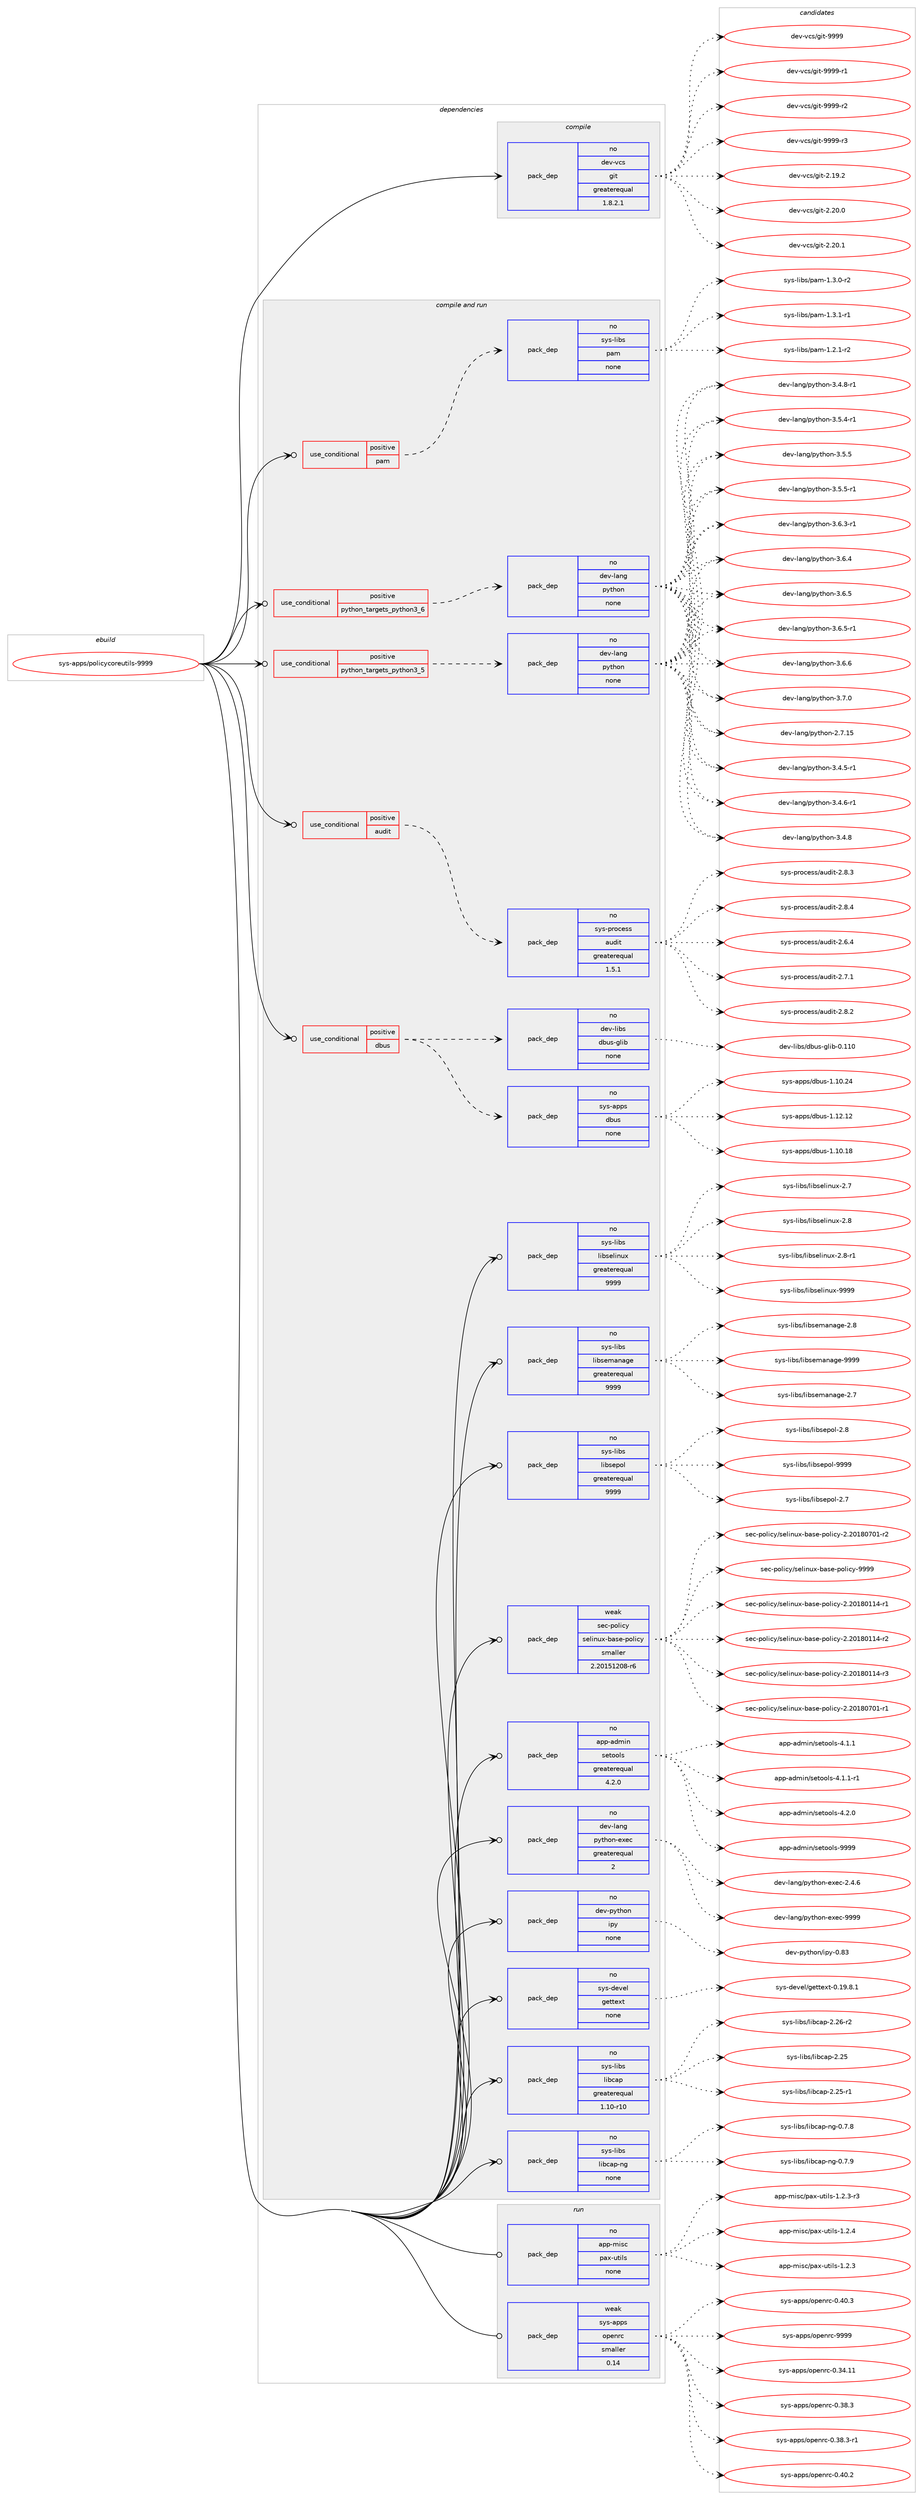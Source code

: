 digraph prolog {

# *************
# Graph options
# *************

newrank=true;
concentrate=true;
compound=true;
graph [rankdir=LR,fontname=Helvetica,fontsize=10,ranksep=1.5];#, ranksep=2.5, nodesep=0.2];
edge  [arrowhead=vee];
node  [fontname=Helvetica,fontsize=10];

# **********
# The ebuild
# **********

subgraph cluster_leftcol {
color=gray;
rank=same;
label=<<i>ebuild</i>>;
id [label="sys-apps/policycoreutils-9999", color=red, width=4, href="../sys-apps/policycoreutils-9999.svg"];
}

# ****************
# The dependencies
# ****************

subgraph cluster_midcol {
color=gray;
label=<<i>dependencies</i>>;
subgraph cluster_compile {
fillcolor="#eeeeee";
style=filled;
label=<<i>compile</i>>;
subgraph pack5293 {
dependency6398 [label=<<TABLE BORDER="0" CELLBORDER="1" CELLSPACING="0" CELLPADDING="4" WIDTH="220"><TR><TD ROWSPAN="6" CELLPADDING="30">pack_dep</TD></TR><TR><TD WIDTH="110">no</TD></TR><TR><TD>dev-vcs</TD></TR><TR><TD>git</TD></TR><TR><TD>greaterequal</TD></TR><TR><TD>1.8.2.1</TD></TR></TABLE>>, shape=none, color=blue];
}
id:e -> dependency6398:w [weight=20,style="solid",arrowhead="vee"];
}
subgraph cluster_compileandrun {
fillcolor="#eeeeee";
style=filled;
label=<<i>compile and run</i>>;
subgraph cond964 {
dependency6399 [label=<<TABLE BORDER="0" CELLBORDER="1" CELLSPACING="0" CELLPADDING="4"><TR><TD ROWSPAN="3" CELLPADDING="10">use_conditional</TD></TR><TR><TD>positive</TD></TR><TR><TD>audit</TD></TR></TABLE>>, shape=none, color=red];
subgraph pack5294 {
dependency6400 [label=<<TABLE BORDER="0" CELLBORDER="1" CELLSPACING="0" CELLPADDING="4" WIDTH="220"><TR><TD ROWSPAN="6" CELLPADDING="30">pack_dep</TD></TR><TR><TD WIDTH="110">no</TD></TR><TR><TD>sys-process</TD></TR><TR><TD>audit</TD></TR><TR><TD>greaterequal</TD></TR><TR><TD>1.5.1</TD></TR></TABLE>>, shape=none, color=blue];
}
dependency6399:e -> dependency6400:w [weight=20,style="dashed",arrowhead="vee"];
}
id:e -> dependency6399:w [weight=20,style="solid",arrowhead="odotvee"];
subgraph cond965 {
dependency6401 [label=<<TABLE BORDER="0" CELLBORDER="1" CELLSPACING="0" CELLPADDING="4"><TR><TD ROWSPAN="3" CELLPADDING="10">use_conditional</TD></TR><TR><TD>positive</TD></TR><TR><TD>dbus</TD></TR></TABLE>>, shape=none, color=red];
subgraph pack5295 {
dependency6402 [label=<<TABLE BORDER="0" CELLBORDER="1" CELLSPACING="0" CELLPADDING="4" WIDTH="220"><TR><TD ROWSPAN="6" CELLPADDING="30">pack_dep</TD></TR><TR><TD WIDTH="110">no</TD></TR><TR><TD>sys-apps</TD></TR><TR><TD>dbus</TD></TR><TR><TD>none</TD></TR><TR><TD></TD></TR></TABLE>>, shape=none, color=blue];
}
dependency6401:e -> dependency6402:w [weight=20,style="dashed",arrowhead="vee"];
subgraph pack5296 {
dependency6403 [label=<<TABLE BORDER="0" CELLBORDER="1" CELLSPACING="0" CELLPADDING="4" WIDTH="220"><TR><TD ROWSPAN="6" CELLPADDING="30">pack_dep</TD></TR><TR><TD WIDTH="110">no</TD></TR><TR><TD>dev-libs</TD></TR><TR><TD>dbus-glib</TD></TR><TR><TD>none</TD></TR><TR><TD></TD></TR></TABLE>>, shape=none, color=blue];
}
dependency6401:e -> dependency6403:w [weight=20,style="dashed",arrowhead="vee"];
}
id:e -> dependency6401:w [weight=20,style="solid",arrowhead="odotvee"];
subgraph cond966 {
dependency6404 [label=<<TABLE BORDER="0" CELLBORDER="1" CELLSPACING="0" CELLPADDING="4"><TR><TD ROWSPAN="3" CELLPADDING="10">use_conditional</TD></TR><TR><TD>positive</TD></TR><TR><TD>pam</TD></TR></TABLE>>, shape=none, color=red];
subgraph pack5297 {
dependency6405 [label=<<TABLE BORDER="0" CELLBORDER="1" CELLSPACING="0" CELLPADDING="4" WIDTH="220"><TR><TD ROWSPAN="6" CELLPADDING="30">pack_dep</TD></TR><TR><TD WIDTH="110">no</TD></TR><TR><TD>sys-libs</TD></TR><TR><TD>pam</TD></TR><TR><TD>none</TD></TR><TR><TD></TD></TR></TABLE>>, shape=none, color=blue];
}
dependency6404:e -> dependency6405:w [weight=20,style="dashed",arrowhead="vee"];
}
id:e -> dependency6404:w [weight=20,style="solid",arrowhead="odotvee"];
subgraph cond967 {
dependency6406 [label=<<TABLE BORDER="0" CELLBORDER="1" CELLSPACING="0" CELLPADDING="4"><TR><TD ROWSPAN="3" CELLPADDING="10">use_conditional</TD></TR><TR><TD>positive</TD></TR><TR><TD>python_targets_python3_5</TD></TR></TABLE>>, shape=none, color=red];
subgraph pack5298 {
dependency6407 [label=<<TABLE BORDER="0" CELLBORDER="1" CELLSPACING="0" CELLPADDING="4" WIDTH="220"><TR><TD ROWSPAN="6" CELLPADDING="30">pack_dep</TD></TR><TR><TD WIDTH="110">no</TD></TR><TR><TD>dev-lang</TD></TR><TR><TD>python</TD></TR><TR><TD>none</TD></TR><TR><TD></TD></TR></TABLE>>, shape=none, color=blue];
}
dependency6406:e -> dependency6407:w [weight=20,style="dashed",arrowhead="vee"];
}
id:e -> dependency6406:w [weight=20,style="solid",arrowhead="odotvee"];
subgraph cond968 {
dependency6408 [label=<<TABLE BORDER="0" CELLBORDER="1" CELLSPACING="0" CELLPADDING="4"><TR><TD ROWSPAN="3" CELLPADDING="10">use_conditional</TD></TR><TR><TD>positive</TD></TR><TR><TD>python_targets_python3_6</TD></TR></TABLE>>, shape=none, color=red];
subgraph pack5299 {
dependency6409 [label=<<TABLE BORDER="0" CELLBORDER="1" CELLSPACING="0" CELLPADDING="4" WIDTH="220"><TR><TD ROWSPAN="6" CELLPADDING="30">pack_dep</TD></TR><TR><TD WIDTH="110">no</TD></TR><TR><TD>dev-lang</TD></TR><TR><TD>python</TD></TR><TR><TD>none</TD></TR><TR><TD></TD></TR></TABLE>>, shape=none, color=blue];
}
dependency6408:e -> dependency6409:w [weight=20,style="dashed",arrowhead="vee"];
}
id:e -> dependency6408:w [weight=20,style="solid",arrowhead="odotvee"];
subgraph pack5300 {
dependency6410 [label=<<TABLE BORDER="0" CELLBORDER="1" CELLSPACING="0" CELLPADDING="4" WIDTH="220"><TR><TD ROWSPAN="6" CELLPADDING="30">pack_dep</TD></TR><TR><TD WIDTH="110">no</TD></TR><TR><TD>app-admin</TD></TR><TR><TD>setools</TD></TR><TR><TD>greaterequal</TD></TR><TR><TD>4.2.0</TD></TR></TABLE>>, shape=none, color=blue];
}
id:e -> dependency6410:w [weight=20,style="solid",arrowhead="odotvee"];
subgraph pack5301 {
dependency6411 [label=<<TABLE BORDER="0" CELLBORDER="1" CELLSPACING="0" CELLPADDING="4" WIDTH="220"><TR><TD ROWSPAN="6" CELLPADDING="30">pack_dep</TD></TR><TR><TD WIDTH="110">no</TD></TR><TR><TD>dev-lang</TD></TR><TR><TD>python-exec</TD></TR><TR><TD>greaterequal</TD></TR><TR><TD>2</TD></TR></TABLE>>, shape=none, color=blue];
}
id:e -> dependency6411:w [weight=20,style="solid",arrowhead="odotvee"];
subgraph pack5302 {
dependency6412 [label=<<TABLE BORDER="0" CELLBORDER="1" CELLSPACING="0" CELLPADDING="4" WIDTH="220"><TR><TD ROWSPAN="6" CELLPADDING="30">pack_dep</TD></TR><TR><TD WIDTH="110">no</TD></TR><TR><TD>dev-python</TD></TR><TR><TD>ipy</TD></TR><TR><TD>none</TD></TR><TR><TD></TD></TR></TABLE>>, shape=none, color=blue];
}
id:e -> dependency6412:w [weight=20,style="solid",arrowhead="odotvee"];
subgraph pack5303 {
dependency6413 [label=<<TABLE BORDER="0" CELLBORDER="1" CELLSPACING="0" CELLPADDING="4" WIDTH="220"><TR><TD ROWSPAN="6" CELLPADDING="30">pack_dep</TD></TR><TR><TD WIDTH="110">no</TD></TR><TR><TD>sys-devel</TD></TR><TR><TD>gettext</TD></TR><TR><TD>none</TD></TR><TR><TD></TD></TR></TABLE>>, shape=none, color=blue];
}
id:e -> dependency6413:w [weight=20,style="solid",arrowhead="odotvee"];
subgraph pack5304 {
dependency6414 [label=<<TABLE BORDER="0" CELLBORDER="1" CELLSPACING="0" CELLPADDING="4" WIDTH="220"><TR><TD ROWSPAN="6" CELLPADDING="30">pack_dep</TD></TR><TR><TD WIDTH="110">no</TD></TR><TR><TD>sys-libs</TD></TR><TR><TD>libcap</TD></TR><TR><TD>greaterequal</TD></TR><TR><TD>1.10-r10</TD></TR></TABLE>>, shape=none, color=blue];
}
id:e -> dependency6414:w [weight=20,style="solid",arrowhead="odotvee"];
subgraph pack5305 {
dependency6415 [label=<<TABLE BORDER="0" CELLBORDER="1" CELLSPACING="0" CELLPADDING="4" WIDTH="220"><TR><TD ROWSPAN="6" CELLPADDING="30">pack_dep</TD></TR><TR><TD WIDTH="110">no</TD></TR><TR><TD>sys-libs</TD></TR><TR><TD>libcap-ng</TD></TR><TR><TD>none</TD></TR><TR><TD></TD></TR></TABLE>>, shape=none, color=blue];
}
id:e -> dependency6415:w [weight=20,style="solid",arrowhead="odotvee"];
subgraph pack5306 {
dependency6416 [label=<<TABLE BORDER="0" CELLBORDER="1" CELLSPACING="0" CELLPADDING="4" WIDTH="220"><TR><TD ROWSPAN="6" CELLPADDING="30">pack_dep</TD></TR><TR><TD WIDTH="110">no</TD></TR><TR><TD>sys-libs</TD></TR><TR><TD>libselinux</TD></TR><TR><TD>greaterequal</TD></TR><TR><TD>9999</TD></TR></TABLE>>, shape=none, color=blue];
}
id:e -> dependency6416:w [weight=20,style="solid",arrowhead="odotvee"];
subgraph pack5307 {
dependency6417 [label=<<TABLE BORDER="0" CELLBORDER="1" CELLSPACING="0" CELLPADDING="4" WIDTH="220"><TR><TD ROWSPAN="6" CELLPADDING="30">pack_dep</TD></TR><TR><TD WIDTH="110">no</TD></TR><TR><TD>sys-libs</TD></TR><TR><TD>libsemanage</TD></TR><TR><TD>greaterequal</TD></TR><TR><TD>9999</TD></TR></TABLE>>, shape=none, color=blue];
}
id:e -> dependency6417:w [weight=20,style="solid",arrowhead="odotvee"];
subgraph pack5308 {
dependency6418 [label=<<TABLE BORDER="0" CELLBORDER="1" CELLSPACING="0" CELLPADDING="4" WIDTH="220"><TR><TD ROWSPAN="6" CELLPADDING="30">pack_dep</TD></TR><TR><TD WIDTH="110">no</TD></TR><TR><TD>sys-libs</TD></TR><TR><TD>libsepol</TD></TR><TR><TD>greaterequal</TD></TR><TR><TD>9999</TD></TR></TABLE>>, shape=none, color=blue];
}
id:e -> dependency6418:w [weight=20,style="solid",arrowhead="odotvee"];
subgraph pack5309 {
dependency6419 [label=<<TABLE BORDER="0" CELLBORDER="1" CELLSPACING="0" CELLPADDING="4" WIDTH="220"><TR><TD ROWSPAN="6" CELLPADDING="30">pack_dep</TD></TR><TR><TD WIDTH="110">weak</TD></TR><TR><TD>sec-policy</TD></TR><TR><TD>selinux-base-policy</TD></TR><TR><TD>smaller</TD></TR><TR><TD>2.20151208-r6</TD></TR></TABLE>>, shape=none, color=blue];
}
id:e -> dependency6419:w [weight=20,style="solid",arrowhead="odotvee"];
}
subgraph cluster_run {
fillcolor="#eeeeee";
style=filled;
label=<<i>run</i>>;
subgraph pack5310 {
dependency6420 [label=<<TABLE BORDER="0" CELLBORDER="1" CELLSPACING="0" CELLPADDING="4" WIDTH="220"><TR><TD ROWSPAN="6" CELLPADDING="30">pack_dep</TD></TR><TR><TD WIDTH="110">no</TD></TR><TR><TD>app-misc</TD></TR><TR><TD>pax-utils</TD></TR><TR><TD>none</TD></TR><TR><TD></TD></TR></TABLE>>, shape=none, color=blue];
}
id:e -> dependency6420:w [weight=20,style="solid",arrowhead="odot"];
subgraph pack5311 {
dependency6421 [label=<<TABLE BORDER="0" CELLBORDER="1" CELLSPACING="0" CELLPADDING="4" WIDTH="220"><TR><TD ROWSPAN="6" CELLPADDING="30">pack_dep</TD></TR><TR><TD WIDTH="110">weak</TD></TR><TR><TD>sys-apps</TD></TR><TR><TD>openrc</TD></TR><TR><TD>smaller</TD></TR><TR><TD>0.14</TD></TR></TABLE>>, shape=none, color=blue];
}
id:e -> dependency6421:w [weight=20,style="solid",arrowhead="odot"];
}
}

# **************
# The candidates
# **************

subgraph cluster_choices {
rank=same;
color=gray;
label=<<i>candidates</i>>;

subgraph choice5293 {
color=black;
nodesep=1;
choice10010111845118991154710310511645504649574650 [label="dev-vcs/git-2.19.2", color=red, width=4,href="../dev-vcs/git-2.19.2.svg"];
choice10010111845118991154710310511645504650484648 [label="dev-vcs/git-2.20.0", color=red, width=4,href="../dev-vcs/git-2.20.0.svg"];
choice10010111845118991154710310511645504650484649 [label="dev-vcs/git-2.20.1", color=red, width=4,href="../dev-vcs/git-2.20.1.svg"];
choice1001011184511899115471031051164557575757 [label="dev-vcs/git-9999", color=red, width=4,href="../dev-vcs/git-9999.svg"];
choice10010111845118991154710310511645575757574511449 [label="dev-vcs/git-9999-r1", color=red, width=4,href="../dev-vcs/git-9999-r1.svg"];
choice10010111845118991154710310511645575757574511450 [label="dev-vcs/git-9999-r2", color=red, width=4,href="../dev-vcs/git-9999-r2.svg"];
choice10010111845118991154710310511645575757574511451 [label="dev-vcs/git-9999-r3", color=red, width=4,href="../dev-vcs/git-9999-r3.svg"];
dependency6398:e -> choice10010111845118991154710310511645504649574650:w [style=dotted,weight="100"];
dependency6398:e -> choice10010111845118991154710310511645504650484648:w [style=dotted,weight="100"];
dependency6398:e -> choice10010111845118991154710310511645504650484649:w [style=dotted,weight="100"];
dependency6398:e -> choice1001011184511899115471031051164557575757:w [style=dotted,weight="100"];
dependency6398:e -> choice10010111845118991154710310511645575757574511449:w [style=dotted,weight="100"];
dependency6398:e -> choice10010111845118991154710310511645575757574511450:w [style=dotted,weight="100"];
dependency6398:e -> choice10010111845118991154710310511645575757574511451:w [style=dotted,weight="100"];
}
subgraph choice5294 {
color=black;
nodesep=1;
choice11512111545112114111991011151154797117100105116455046544652 [label="sys-process/audit-2.6.4", color=red, width=4,href="../sys-process/audit-2.6.4.svg"];
choice11512111545112114111991011151154797117100105116455046554649 [label="sys-process/audit-2.7.1", color=red, width=4,href="../sys-process/audit-2.7.1.svg"];
choice11512111545112114111991011151154797117100105116455046564650 [label="sys-process/audit-2.8.2", color=red, width=4,href="../sys-process/audit-2.8.2.svg"];
choice11512111545112114111991011151154797117100105116455046564651 [label="sys-process/audit-2.8.3", color=red, width=4,href="../sys-process/audit-2.8.3.svg"];
choice11512111545112114111991011151154797117100105116455046564652 [label="sys-process/audit-2.8.4", color=red, width=4,href="../sys-process/audit-2.8.4.svg"];
dependency6400:e -> choice11512111545112114111991011151154797117100105116455046544652:w [style=dotted,weight="100"];
dependency6400:e -> choice11512111545112114111991011151154797117100105116455046554649:w [style=dotted,weight="100"];
dependency6400:e -> choice11512111545112114111991011151154797117100105116455046564650:w [style=dotted,weight="100"];
dependency6400:e -> choice11512111545112114111991011151154797117100105116455046564651:w [style=dotted,weight="100"];
dependency6400:e -> choice11512111545112114111991011151154797117100105116455046564652:w [style=dotted,weight="100"];
}
subgraph choice5295 {
color=black;
nodesep=1;
choice115121115459711211211547100981171154549464948464956 [label="sys-apps/dbus-1.10.18", color=red, width=4,href="../sys-apps/dbus-1.10.18.svg"];
choice115121115459711211211547100981171154549464948465052 [label="sys-apps/dbus-1.10.24", color=red, width=4,href="../sys-apps/dbus-1.10.24.svg"];
choice115121115459711211211547100981171154549464950464950 [label="sys-apps/dbus-1.12.12", color=red, width=4,href="../sys-apps/dbus-1.12.12.svg"];
dependency6402:e -> choice115121115459711211211547100981171154549464948464956:w [style=dotted,weight="100"];
dependency6402:e -> choice115121115459711211211547100981171154549464948465052:w [style=dotted,weight="100"];
dependency6402:e -> choice115121115459711211211547100981171154549464950464950:w [style=dotted,weight="100"];
}
subgraph choice5296 {
color=black;
nodesep=1;
choice100101118451081059811547100981171154510310810598454846494948 [label="dev-libs/dbus-glib-0.110", color=red, width=4,href="../dev-libs/dbus-glib-0.110.svg"];
dependency6403:e -> choice100101118451081059811547100981171154510310810598454846494948:w [style=dotted,weight="100"];
}
subgraph choice5297 {
color=black;
nodesep=1;
choice115121115451081059811547112971094549465046494511450 [label="sys-libs/pam-1.2.1-r2", color=red, width=4,href="../sys-libs/pam-1.2.1-r2.svg"];
choice115121115451081059811547112971094549465146484511450 [label="sys-libs/pam-1.3.0-r2", color=red, width=4,href="../sys-libs/pam-1.3.0-r2.svg"];
choice115121115451081059811547112971094549465146494511449 [label="sys-libs/pam-1.3.1-r1", color=red, width=4,href="../sys-libs/pam-1.3.1-r1.svg"];
dependency6405:e -> choice115121115451081059811547112971094549465046494511450:w [style=dotted,weight="100"];
dependency6405:e -> choice115121115451081059811547112971094549465146484511450:w [style=dotted,weight="100"];
dependency6405:e -> choice115121115451081059811547112971094549465146494511449:w [style=dotted,weight="100"];
}
subgraph choice5298 {
color=black;
nodesep=1;
choice10010111845108971101034711212111610411111045504655464953 [label="dev-lang/python-2.7.15", color=red, width=4,href="../dev-lang/python-2.7.15.svg"];
choice1001011184510897110103471121211161041111104551465246534511449 [label="dev-lang/python-3.4.5-r1", color=red, width=4,href="../dev-lang/python-3.4.5-r1.svg"];
choice1001011184510897110103471121211161041111104551465246544511449 [label="dev-lang/python-3.4.6-r1", color=red, width=4,href="../dev-lang/python-3.4.6-r1.svg"];
choice100101118451089711010347112121116104111110455146524656 [label="dev-lang/python-3.4.8", color=red, width=4,href="../dev-lang/python-3.4.8.svg"];
choice1001011184510897110103471121211161041111104551465246564511449 [label="dev-lang/python-3.4.8-r1", color=red, width=4,href="../dev-lang/python-3.4.8-r1.svg"];
choice1001011184510897110103471121211161041111104551465346524511449 [label="dev-lang/python-3.5.4-r1", color=red, width=4,href="../dev-lang/python-3.5.4-r1.svg"];
choice100101118451089711010347112121116104111110455146534653 [label="dev-lang/python-3.5.5", color=red, width=4,href="../dev-lang/python-3.5.5.svg"];
choice1001011184510897110103471121211161041111104551465346534511449 [label="dev-lang/python-3.5.5-r1", color=red, width=4,href="../dev-lang/python-3.5.5-r1.svg"];
choice1001011184510897110103471121211161041111104551465446514511449 [label="dev-lang/python-3.6.3-r1", color=red, width=4,href="../dev-lang/python-3.6.3-r1.svg"];
choice100101118451089711010347112121116104111110455146544652 [label="dev-lang/python-3.6.4", color=red, width=4,href="../dev-lang/python-3.6.4.svg"];
choice100101118451089711010347112121116104111110455146544653 [label="dev-lang/python-3.6.5", color=red, width=4,href="../dev-lang/python-3.6.5.svg"];
choice1001011184510897110103471121211161041111104551465446534511449 [label="dev-lang/python-3.6.5-r1", color=red, width=4,href="../dev-lang/python-3.6.5-r1.svg"];
choice100101118451089711010347112121116104111110455146544654 [label="dev-lang/python-3.6.6", color=red, width=4,href="../dev-lang/python-3.6.6.svg"];
choice100101118451089711010347112121116104111110455146554648 [label="dev-lang/python-3.7.0", color=red, width=4,href="../dev-lang/python-3.7.0.svg"];
dependency6407:e -> choice10010111845108971101034711212111610411111045504655464953:w [style=dotted,weight="100"];
dependency6407:e -> choice1001011184510897110103471121211161041111104551465246534511449:w [style=dotted,weight="100"];
dependency6407:e -> choice1001011184510897110103471121211161041111104551465246544511449:w [style=dotted,weight="100"];
dependency6407:e -> choice100101118451089711010347112121116104111110455146524656:w [style=dotted,weight="100"];
dependency6407:e -> choice1001011184510897110103471121211161041111104551465246564511449:w [style=dotted,weight="100"];
dependency6407:e -> choice1001011184510897110103471121211161041111104551465346524511449:w [style=dotted,weight="100"];
dependency6407:e -> choice100101118451089711010347112121116104111110455146534653:w [style=dotted,weight="100"];
dependency6407:e -> choice1001011184510897110103471121211161041111104551465346534511449:w [style=dotted,weight="100"];
dependency6407:e -> choice1001011184510897110103471121211161041111104551465446514511449:w [style=dotted,weight="100"];
dependency6407:e -> choice100101118451089711010347112121116104111110455146544652:w [style=dotted,weight="100"];
dependency6407:e -> choice100101118451089711010347112121116104111110455146544653:w [style=dotted,weight="100"];
dependency6407:e -> choice1001011184510897110103471121211161041111104551465446534511449:w [style=dotted,weight="100"];
dependency6407:e -> choice100101118451089711010347112121116104111110455146544654:w [style=dotted,weight="100"];
dependency6407:e -> choice100101118451089711010347112121116104111110455146554648:w [style=dotted,weight="100"];
}
subgraph choice5299 {
color=black;
nodesep=1;
choice10010111845108971101034711212111610411111045504655464953 [label="dev-lang/python-2.7.15", color=red, width=4,href="../dev-lang/python-2.7.15.svg"];
choice1001011184510897110103471121211161041111104551465246534511449 [label="dev-lang/python-3.4.5-r1", color=red, width=4,href="../dev-lang/python-3.4.5-r1.svg"];
choice1001011184510897110103471121211161041111104551465246544511449 [label="dev-lang/python-3.4.6-r1", color=red, width=4,href="../dev-lang/python-3.4.6-r1.svg"];
choice100101118451089711010347112121116104111110455146524656 [label="dev-lang/python-3.4.8", color=red, width=4,href="../dev-lang/python-3.4.8.svg"];
choice1001011184510897110103471121211161041111104551465246564511449 [label="dev-lang/python-3.4.8-r1", color=red, width=4,href="../dev-lang/python-3.4.8-r1.svg"];
choice1001011184510897110103471121211161041111104551465346524511449 [label="dev-lang/python-3.5.4-r1", color=red, width=4,href="../dev-lang/python-3.5.4-r1.svg"];
choice100101118451089711010347112121116104111110455146534653 [label="dev-lang/python-3.5.5", color=red, width=4,href="../dev-lang/python-3.5.5.svg"];
choice1001011184510897110103471121211161041111104551465346534511449 [label="dev-lang/python-3.5.5-r1", color=red, width=4,href="../dev-lang/python-3.5.5-r1.svg"];
choice1001011184510897110103471121211161041111104551465446514511449 [label="dev-lang/python-3.6.3-r1", color=red, width=4,href="../dev-lang/python-3.6.3-r1.svg"];
choice100101118451089711010347112121116104111110455146544652 [label="dev-lang/python-3.6.4", color=red, width=4,href="../dev-lang/python-3.6.4.svg"];
choice100101118451089711010347112121116104111110455146544653 [label="dev-lang/python-3.6.5", color=red, width=4,href="../dev-lang/python-3.6.5.svg"];
choice1001011184510897110103471121211161041111104551465446534511449 [label="dev-lang/python-3.6.5-r1", color=red, width=4,href="../dev-lang/python-3.6.5-r1.svg"];
choice100101118451089711010347112121116104111110455146544654 [label="dev-lang/python-3.6.6", color=red, width=4,href="../dev-lang/python-3.6.6.svg"];
choice100101118451089711010347112121116104111110455146554648 [label="dev-lang/python-3.7.0", color=red, width=4,href="../dev-lang/python-3.7.0.svg"];
dependency6409:e -> choice10010111845108971101034711212111610411111045504655464953:w [style=dotted,weight="100"];
dependency6409:e -> choice1001011184510897110103471121211161041111104551465246534511449:w [style=dotted,weight="100"];
dependency6409:e -> choice1001011184510897110103471121211161041111104551465246544511449:w [style=dotted,weight="100"];
dependency6409:e -> choice100101118451089711010347112121116104111110455146524656:w [style=dotted,weight="100"];
dependency6409:e -> choice1001011184510897110103471121211161041111104551465246564511449:w [style=dotted,weight="100"];
dependency6409:e -> choice1001011184510897110103471121211161041111104551465346524511449:w [style=dotted,weight="100"];
dependency6409:e -> choice100101118451089711010347112121116104111110455146534653:w [style=dotted,weight="100"];
dependency6409:e -> choice1001011184510897110103471121211161041111104551465346534511449:w [style=dotted,weight="100"];
dependency6409:e -> choice1001011184510897110103471121211161041111104551465446514511449:w [style=dotted,weight="100"];
dependency6409:e -> choice100101118451089711010347112121116104111110455146544652:w [style=dotted,weight="100"];
dependency6409:e -> choice100101118451089711010347112121116104111110455146544653:w [style=dotted,weight="100"];
dependency6409:e -> choice1001011184510897110103471121211161041111104551465446534511449:w [style=dotted,weight="100"];
dependency6409:e -> choice100101118451089711010347112121116104111110455146544654:w [style=dotted,weight="100"];
dependency6409:e -> choice100101118451089711010347112121116104111110455146554648:w [style=dotted,weight="100"];
}
subgraph choice5300 {
color=black;
nodesep=1;
choice97112112459710010910511047115101116111111108115455246494649 [label="app-admin/setools-4.1.1", color=red, width=4,href="../app-admin/setools-4.1.1.svg"];
choice971121124597100109105110471151011161111111081154552464946494511449 [label="app-admin/setools-4.1.1-r1", color=red, width=4,href="../app-admin/setools-4.1.1-r1.svg"];
choice97112112459710010910511047115101116111111108115455246504648 [label="app-admin/setools-4.2.0", color=red, width=4,href="../app-admin/setools-4.2.0.svg"];
choice971121124597100109105110471151011161111111081154557575757 [label="app-admin/setools-9999", color=red, width=4,href="../app-admin/setools-9999.svg"];
dependency6410:e -> choice97112112459710010910511047115101116111111108115455246494649:w [style=dotted,weight="100"];
dependency6410:e -> choice971121124597100109105110471151011161111111081154552464946494511449:w [style=dotted,weight="100"];
dependency6410:e -> choice97112112459710010910511047115101116111111108115455246504648:w [style=dotted,weight="100"];
dependency6410:e -> choice971121124597100109105110471151011161111111081154557575757:w [style=dotted,weight="100"];
}
subgraph choice5301 {
color=black;
nodesep=1;
choice1001011184510897110103471121211161041111104510112010199455046524654 [label="dev-lang/python-exec-2.4.6", color=red, width=4,href="../dev-lang/python-exec-2.4.6.svg"];
choice10010111845108971101034711212111610411111045101120101994557575757 [label="dev-lang/python-exec-9999", color=red, width=4,href="../dev-lang/python-exec-9999.svg"];
dependency6411:e -> choice1001011184510897110103471121211161041111104510112010199455046524654:w [style=dotted,weight="100"];
dependency6411:e -> choice10010111845108971101034711212111610411111045101120101994557575757:w [style=dotted,weight="100"];
}
subgraph choice5302 {
color=black;
nodesep=1;
choice10010111845112121116104111110471051121214548465651 [label="dev-python/ipy-0.83", color=red, width=4,href="../dev-python/ipy-0.83.svg"];
dependency6412:e -> choice10010111845112121116104111110471051121214548465651:w [style=dotted,weight="100"];
}
subgraph choice5303 {
color=black;
nodesep=1;
choice1151211154510010111810110847103101116116101120116454846495746564649 [label="sys-devel/gettext-0.19.8.1", color=red, width=4,href="../sys-devel/gettext-0.19.8.1.svg"];
dependency6413:e -> choice1151211154510010111810110847103101116116101120116454846495746564649:w [style=dotted,weight="100"];
}
subgraph choice5304 {
color=black;
nodesep=1;
choice1151211154510810598115471081059899971124550465053 [label="sys-libs/libcap-2.25", color=red, width=4,href="../sys-libs/libcap-2.25.svg"];
choice11512111545108105981154710810598999711245504650534511449 [label="sys-libs/libcap-2.25-r1", color=red, width=4,href="../sys-libs/libcap-2.25-r1.svg"];
choice11512111545108105981154710810598999711245504650544511450 [label="sys-libs/libcap-2.26-r2", color=red, width=4,href="../sys-libs/libcap-2.26-r2.svg"];
dependency6414:e -> choice1151211154510810598115471081059899971124550465053:w [style=dotted,weight="100"];
dependency6414:e -> choice11512111545108105981154710810598999711245504650534511449:w [style=dotted,weight="100"];
dependency6414:e -> choice11512111545108105981154710810598999711245504650544511450:w [style=dotted,weight="100"];
}
subgraph choice5305 {
color=black;
nodesep=1;
choice11512111545108105981154710810598999711245110103454846554656 [label="sys-libs/libcap-ng-0.7.8", color=red, width=4,href="../sys-libs/libcap-ng-0.7.8.svg"];
choice11512111545108105981154710810598999711245110103454846554657 [label="sys-libs/libcap-ng-0.7.9", color=red, width=4,href="../sys-libs/libcap-ng-0.7.9.svg"];
dependency6415:e -> choice11512111545108105981154710810598999711245110103454846554656:w [style=dotted,weight="100"];
dependency6415:e -> choice11512111545108105981154710810598999711245110103454846554657:w [style=dotted,weight="100"];
}
subgraph choice5306 {
color=black;
nodesep=1;
choice1151211154510810598115471081059811510110810511011712045504655 [label="sys-libs/libselinux-2.7", color=red, width=4,href="../sys-libs/libselinux-2.7.svg"];
choice1151211154510810598115471081059811510110810511011712045504656 [label="sys-libs/libselinux-2.8", color=red, width=4,href="../sys-libs/libselinux-2.8.svg"];
choice11512111545108105981154710810598115101108105110117120455046564511449 [label="sys-libs/libselinux-2.8-r1", color=red, width=4,href="../sys-libs/libselinux-2.8-r1.svg"];
choice115121115451081059811547108105981151011081051101171204557575757 [label="sys-libs/libselinux-9999", color=red, width=4,href="../sys-libs/libselinux-9999.svg"];
dependency6416:e -> choice1151211154510810598115471081059811510110810511011712045504655:w [style=dotted,weight="100"];
dependency6416:e -> choice1151211154510810598115471081059811510110810511011712045504656:w [style=dotted,weight="100"];
dependency6416:e -> choice11512111545108105981154710810598115101108105110117120455046564511449:w [style=dotted,weight="100"];
dependency6416:e -> choice115121115451081059811547108105981151011081051101171204557575757:w [style=dotted,weight="100"];
}
subgraph choice5307 {
color=black;
nodesep=1;
choice11512111545108105981154710810598115101109971109710310145504655 [label="sys-libs/libsemanage-2.7", color=red, width=4,href="../sys-libs/libsemanage-2.7.svg"];
choice11512111545108105981154710810598115101109971109710310145504656 [label="sys-libs/libsemanage-2.8", color=red, width=4,href="../sys-libs/libsemanage-2.8.svg"];
choice1151211154510810598115471081059811510110997110971031014557575757 [label="sys-libs/libsemanage-9999", color=red, width=4,href="../sys-libs/libsemanage-9999.svg"];
dependency6417:e -> choice11512111545108105981154710810598115101109971109710310145504655:w [style=dotted,weight="100"];
dependency6417:e -> choice11512111545108105981154710810598115101109971109710310145504656:w [style=dotted,weight="100"];
dependency6417:e -> choice1151211154510810598115471081059811510110997110971031014557575757:w [style=dotted,weight="100"];
}
subgraph choice5308 {
color=black;
nodesep=1;
choice1151211154510810598115471081059811510111211110845504655 [label="sys-libs/libsepol-2.7", color=red, width=4,href="../sys-libs/libsepol-2.7.svg"];
choice1151211154510810598115471081059811510111211110845504656 [label="sys-libs/libsepol-2.8", color=red, width=4,href="../sys-libs/libsepol-2.8.svg"];
choice115121115451081059811547108105981151011121111084557575757 [label="sys-libs/libsepol-9999", color=red, width=4,href="../sys-libs/libsepol-9999.svg"];
dependency6418:e -> choice1151211154510810598115471081059811510111211110845504655:w [style=dotted,weight="100"];
dependency6418:e -> choice1151211154510810598115471081059811510111211110845504656:w [style=dotted,weight="100"];
dependency6418:e -> choice115121115451081059811547108105981151011121111084557575757:w [style=dotted,weight="100"];
}
subgraph choice5309 {
color=black;
nodesep=1;
choice11510199451121111081059912147115101108105110117120459897115101451121111081059912145504650484956484949524511449 [label="sec-policy/selinux-base-policy-2.20180114-r1", color=red, width=4,href="../sec-policy/selinux-base-policy-2.20180114-r1.svg"];
choice11510199451121111081059912147115101108105110117120459897115101451121111081059912145504650484956484949524511450 [label="sec-policy/selinux-base-policy-2.20180114-r2", color=red, width=4,href="../sec-policy/selinux-base-policy-2.20180114-r2.svg"];
choice11510199451121111081059912147115101108105110117120459897115101451121111081059912145504650484956484949524511451 [label="sec-policy/selinux-base-policy-2.20180114-r3", color=red, width=4,href="../sec-policy/selinux-base-policy-2.20180114-r3.svg"];
choice11510199451121111081059912147115101108105110117120459897115101451121111081059912145504650484956485548494511449 [label="sec-policy/selinux-base-policy-2.20180701-r1", color=red, width=4,href="../sec-policy/selinux-base-policy-2.20180701-r1.svg"];
choice11510199451121111081059912147115101108105110117120459897115101451121111081059912145504650484956485548494511450 [label="sec-policy/selinux-base-policy-2.20180701-r2", color=red, width=4,href="../sec-policy/selinux-base-policy-2.20180701-r2.svg"];
choice1151019945112111108105991214711510110810511011712045989711510145112111108105991214557575757 [label="sec-policy/selinux-base-policy-9999", color=red, width=4,href="../sec-policy/selinux-base-policy-9999.svg"];
dependency6419:e -> choice11510199451121111081059912147115101108105110117120459897115101451121111081059912145504650484956484949524511449:w [style=dotted,weight="100"];
dependency6419:e -> choice11510199451121111081059912147115101108105110117120459897115101451121111081059912145504650484956484949524511450:w [style=dotted,weight="100"];
dependency6419:e -> choice11510199451121111081059912147115101108105110117120459897115101451121111081059912145504650484956484949524511451:w [style=dotted,weight="100"];
dependency6419:e -> choice11510199451121111081059912147115101108105110117120459897115101451121111081059912145504650484956485548494511449:w [style=dotted,weight="100"];
dependency6419:e -> choice11510199451121111081059912147115101108105110117120459897115101451121111081059912145504650484956485548494511450:w [style=dotted,weight="100"];
dependency6419:e -> choice1151019945112111108105991214711510110810511011712045989711510145112111108105991214557575757:w [style=dotted,weight="100"];
}
subgraph choice5310 {
color=black;
nodesep=1;
choice971121124510910511599471129712045117116105108115454946504651 [label="app-misc/pax-utils-1.2.3", color=red, width=4,href="../app-misc/pax-utils-1.2.3.svg"];
choice9711211245109105115994711297120451171161051081154549465046514511451 [label="app-misc/pax-utils-1.2.3-r3", color=red, width=4,href="../app-misc/pax-utils-1.2.3-r3.svg"];
choice971121124510910511599471129712045117116105108115454946504652 [label="app-misc/pax-utils-1.2.4", color=red, width=4,href="../app-misc/pax-utils-1.2.4.svg"];
dependency6420:e -> choice971121124510910511599471129712045117116105108115454946504651:w [style=dotted,weight="100"];
dependency6420:e -> choice9711211245109105115994711297120451171161051081154549465046514511451:w [style=dotted,weight="100"];
dependency6420:e -> choice971121124510910511599471129712045117116105108115454946504652:w [style=dotted,weight="100"];
}
subgraph choice5311 {
color=black;
nodesep=1;
choice115121115459711211211547111112101110114994548465152464949 [label="sys-apps/openrc-0.34.11", color=red, width=4,href="../sys-apps/openrc-0.34.11.svg"];
choice1151211154597112112115471111121011101149945484651564651 [label="sys-apps/openrc-0.38.3", color=red, width=4,href="../sys-apps/openrc-0.38.3.svg"];
choice11512111545971121121154711111210111011499454846515646514511449 [label="sys-apps/openrc-0.38.3-r1", color=red, width=4,href="../sys-apps/openrc-0.38.3-r1.svg"];
choice1151211154597112112115471111121011101149945484652484650 [label="sys-apps/openrc-0.40.2", color=red, width=4,href="../sys-apps/openrc-0.40.2.svg"];
choice1151211154597112112115471111121011101149945484652484651 [label="sys-apps/openrc-0.40.3", color=red, width=4,href="../sys-apps/openrc-0.40.3.svg"];
choice115121115459711211211547111112101110114994557575757 [label="sys-apps/openrc-9999", color=red, width=4,href="../sys-apps/openrc-9999.svg"];
dependency6421:e -> choice115121115459711211211547111112101110114994548465152464949:w [style=dotted,weight="100"];
dependency6421:e -> choice1151211154597112112115471111121011101149945484651564651:w [style=dotted,weight="100"];
dependency6421:e -> choice11512111545971121121154711111210111011499454846515646514511449:w [style=dotted,weight="100"];
dependency6421:e -> choice1151211154597112112115471111121011101149945484652484650:w [style=dotted,weight="100"];
dependency6421:e -> choice1151211154597112112115471111121011101149945484652484651:w [style=dotted,weight="100"];
dependency6421:e -> choice115121115459711211211547111112101110114994557575757:w [style=dotted,weight="100"];
}
}

}
